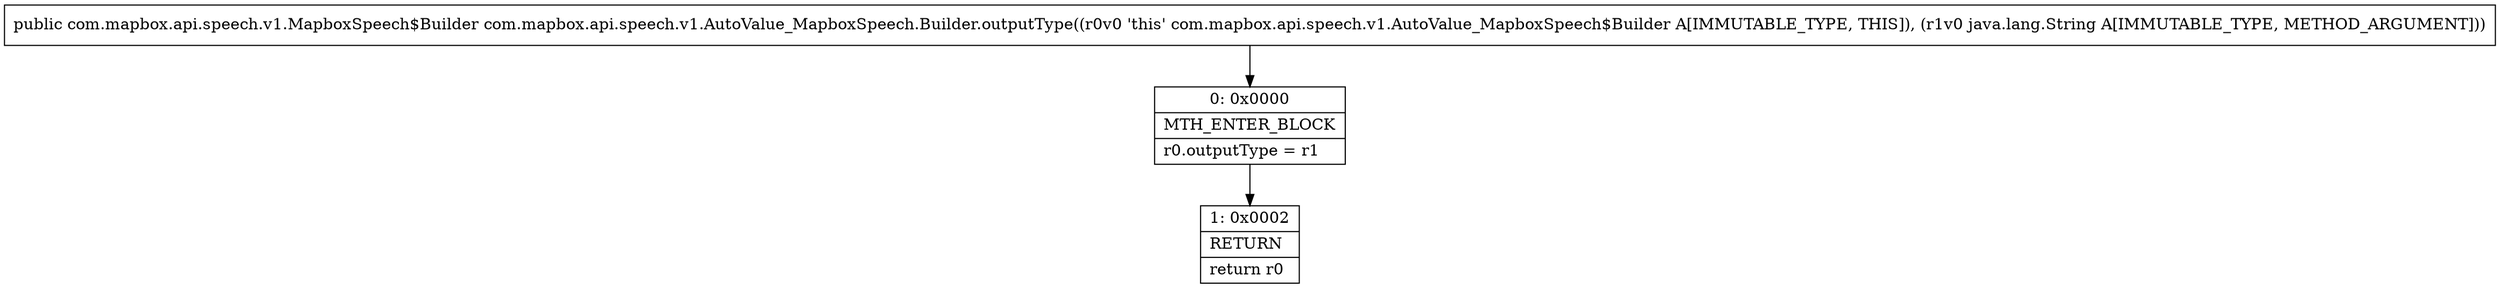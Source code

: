 digraph "CFG forcom.mapbox.api.speech.v1.AutoValue_MapboxSpeech.Builder.outputType(Ljava\/lang\/String;)Lcom\/mapbox\/api\/speech\/v1\/MapboxSpeech$Builder;" {
Node_0 [shape=record,label="{0\:\ 0x0000|MTH_ENTER_BLOCK\l|r0.outputType = r1\l}"];
Node_1 [shape=record,label="{1\:\ 0x0002|RETURN\l|return r0\l}"];
MethodNode[shape=record,label="{public com.mapbox.api.speech.v1.MapboxSpeech$Builder com.mapbox.api.speech.v1.AutoValue_MapboxSpeech.Builder.outputType((r0v0 'this' com.mapbox.api.speech.v1.AutoValue_MapboxSpeech$Builder A[IMMUTABLE_TYPE, THIS]), (r1v0 java.lang.String A[IMMUTABLE_TYPE, METHOD_ARGUMENT])) }"];
MethodNode -> Node_0;
Node_0 -> Node_1;
}

